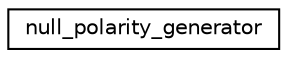 digraph "Graphical Class Hierarchy"
{
  edge [fontname="Helvetica",fontsize="10",labelfontname="Helvetica",labelfontsize="10"];
  node [fontname="Helvetica",fontsize="10",shape=record];
  rankdir="LR";
  Node0 [label="null_polarity_generator",height=0.2,width=0.4,color="black", fillcolor="white", style="filled",URL="$df/db3/classnull__polarity__generator.html"];
}
